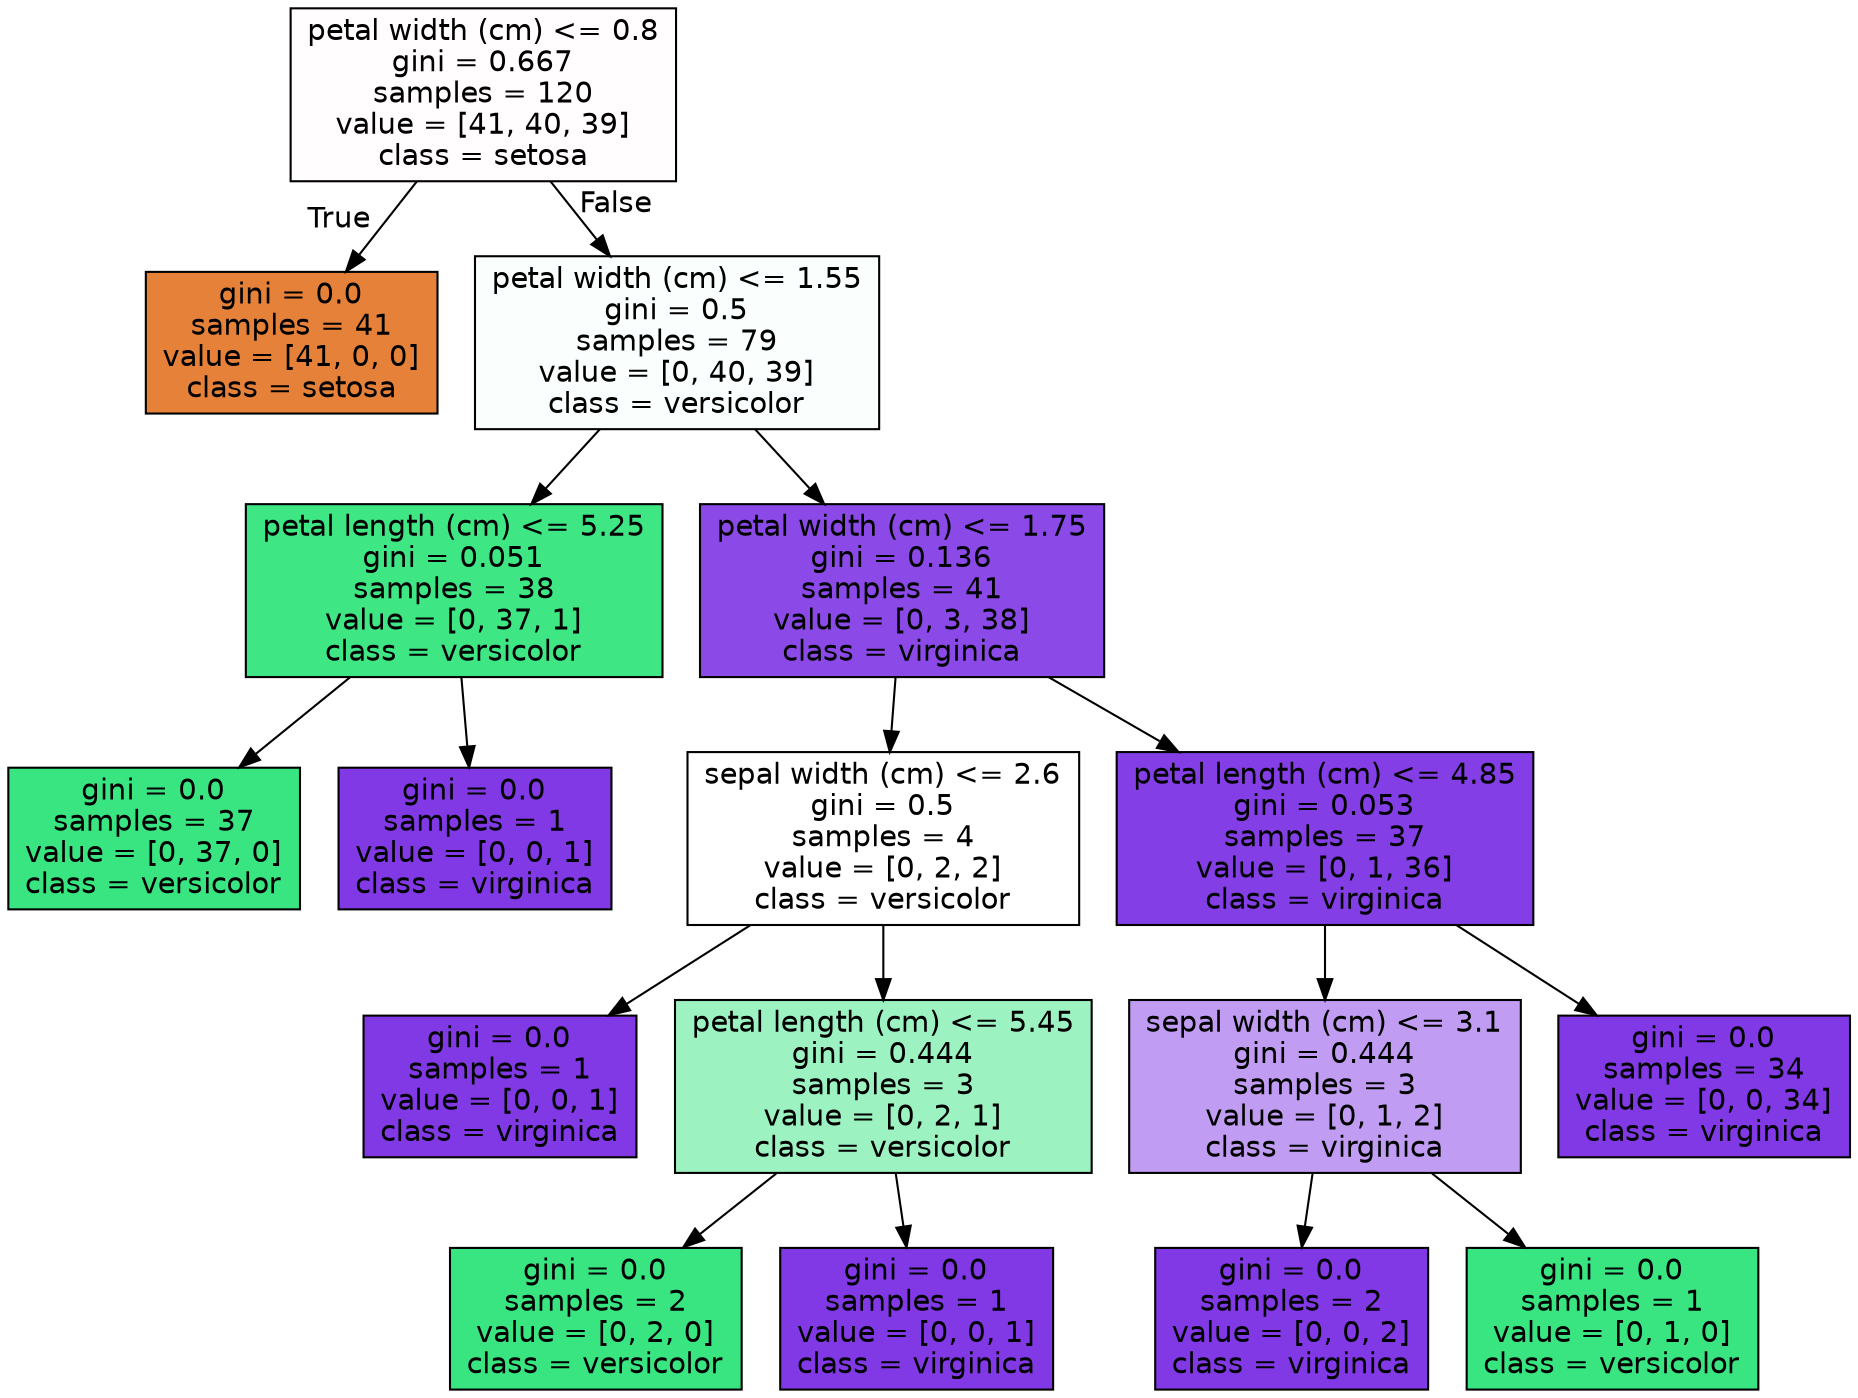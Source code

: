 digraph Tree {
node [shape=box, style="filled", color="black", fontname="helvetica"] ;
edge [fontname="helvetica"] ;
0 [label="petal width (cm) <= 0.8\ngini = 0.667\nsamples = 120\nvalue = [41, 40, 39]\nclass = setosa", fillcolor="#fffdfd"] ;
1 [label="gini = 0.0\nsamples = 41\nvalue = [41, 0, 0]\nclass = setosa", fillcolor="#e58139"] ;
0 -> 1 [labeldistance=2.5, labelangle=45, headlabel="True"] ;
2 [label="petal width (cm) <= 1.55\ngini = 0.5\nsamples = 79\nvalue = [0, 40, 39]\nclass = versicolor", fillcolor="#fafefc"] ;
0 -> 2 [labeldistance=2.5, labelangle=-45, headlabel="False"] ;
3 [label="petal length (cm) <= 5.25\ngini = 0.051\nsamples = 38\nvalue = [0, 37, 1]\nclass = versicolor", fillcolor="#3ee684"] ;
2 -> 3 ;
4 [label="gini = 0.0\nsamples = 37\nvalue = [0, 37, 0]\nclass = versicolor", fillcolor="#39e581"] ;
3 -> 4 ;
5 [label="gini = 0.0\nsamples = 1\nvalue = [0, 0, 1]\nclass = virginica", fillcolor="#8139e5"] ;
3 -> 5 ;
6 [label="petal width (cm) <= 1.75\ngini = 0.136\nsamples = 41\nvalue = [0, 3, 38]\nclass = virginica", fillcolor="#8b49e7"] ;
2 -> 6 ;
7 [label="sepal width (cm) <= 2.6\ngini = 0.5\nsamples = 4\nvalue = [0, 2, 2]\nclass = versicolor", fillcolor="#ffffff"] ;
6 -> 7 ;
8 [label="gini = 0.0\nsamples = 1\nvalue = [0, 0, 1]\nclass = virginica", fillcolor="#8139e5"] ;
7 -> 8 ;
9 [label="petal length (cm) <= 5.45\ngini = 0.444\nsamples = 3\nvalue = [0, 2, 1]\nclass = versicolor", fillcolor="#9cf2c0"] ;
7 -> 9 ;
10 [label="gini = 0.0\nsamples = 2\nvalue = [0, 2, 0]\nclass = versicolor", fillcolor="#39e581"] ;
9 -> 10 ;
11 [label="gini = 0.0\nsamples = 1\nvalue = [0, 0, 1]\nclass = virginica", fillcolor="#8139e5"] ;
9 -> 11 ;
12 [label="petal length (cm) <= 4.85\ngini = 0.053\nsamples = 37\nvalue = [0, 1, 36]\nclass = virginica", fillcolor="#843ee6"] ;
6 -> 12 ;
13 [label="sepal width (cm) <= 3.1\ngini = 0.444\nsamples = 3\nvalue = [0, 1, 2]\nclass = virginica", fillcolor="#c09cf2"] ;
12 -> 13 ;
14 [label="gini = 0.0\nsamples = 2\nvalue = [0, 0, 2]\nclass = virginica", fillcolor="#8139e5"] ;
13 -> 14 ;
15 [label="gini = 0.0\nsamples = 1\nvalue = [0, 1, 0]\nclass = versicolor", fillcolor="#39e581"] ;
13 -> 15 ;
16 [label="gini = 0.0\nsamples = 34\nvalue = [0, 0, 34]\nclass = virginica", fillcolor="#8139e5"] ;
12 -> 16 ;
}